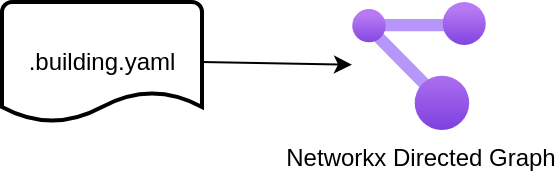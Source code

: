 <mxfile version="23.1.5" type="github">
  <diagram name="Page-1" id="K3ah_5ArO4XWgYB42OPz">
    <mxGraphModel dx="1434" dy="795" grid="1" gridSize="10" guides="1" tooltips="1" connect="1" arrows="1" fold="1" page="1" pageScale="1" pageWidth="850" pageHeight="1100" math="0" shadow="0">
      <root>
        <mxCell id="0" />
        <mxCell id="1" parent="0" />
        <mxCell id="NalmlH9FkWJFp80hXb75-1" value=".building.yaml" style="strokeWidth=2;html=1;shape=mxgraph.flowchart.document2;whiteSpace=wrap;size=0.25;" vertex="1" parent="1">
          <mxGeometry x="100" y="226" width="100" height="60" as="geometry" />
        </mxCell>
        <mxCell id="NalmlH9FkWJFp80hXb75-6" value="Networkx Directed Graph" style="image;aspect=fixed;html=1;points=[];align=center;fontSize=12;image=img/lib/azure2/management_governance/Resource_Graph_Explorer.svg;" vertex="1" parent="1">
          <mxGeometry x="275" y="226" width="67" height="64" as="geometry" />
        </mxCell>
        <mxCell id="NalmlH9FkWJFp80hXb75-11" value="" style="endArrow=classic;html=1;rounded=0;exitX=1;exitY=0.5;exitDx=0;exitDy=0;exitPerimeter=0;" edge="1" parent="1" source="NalmlH9FkWJFp80hXb75-1" target="NalmlH9FkWJFp80hXb75-6">
          <mxGeometry width="50" height="50" relative="1" as="geometry">
            <mxPoint x="250" y="300" as="sourcePoint" />
            <mxPoint x="300" y="250" as="targetPoint" />
          </mxGeometry>
        </mxCell>
      </root>
    </mxGraphModel>
  </diagram>
</mxfile>

